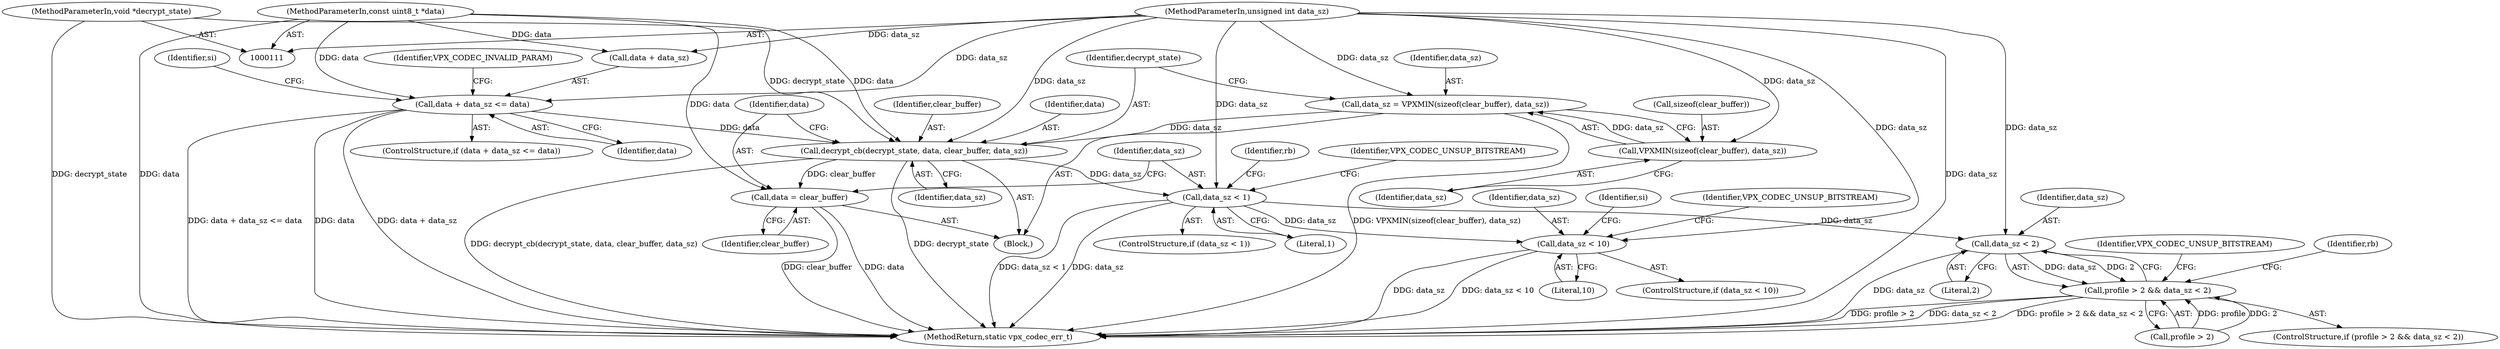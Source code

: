 digraph "0_Android_4974dcbd0289a2530df2ee2a25b5f92775df80da@API" {
"1000155" [label="(Call,decrypt_cb(decrypt_state, data, clear_buffer, data_sz))"];
"1000117" [label="(MethodParameterIn,void *decrypt_state)"];
"1000125" [label="(Call,data + data_sz <= data)"];
"1000112" [label="(MethodParameterIn,const uint8_t *data)"];
"1000113" [label="(MethodParameterIn,unsigned int data_sz)"];
"1000149" [label="(Call,data_sz = VPXMIN(sizeof(clear_buffer), data_sz))"];
"1000151" [label="(Call,VPXMIN(sizeof(clear_buffer), data_sz))"];
"1000160" [label="(Call,data = clear_buffer)"];
"1000164" [label="(Call,data_sz < 1)"];
"1000210" [label="(Call,data_sz < 2)"];
"1000206" [label="(Call,profile > 2 && data_sz < 2)"];
"1000222" [label="(Call,data_sz < 10)"];
"1000214" [label="(Identifier,VPX_CODEC_UNSUP_BITSTREAM)"];
"1000217" [label="(Identifier,rb)"];
"1000149" [label="(Call,data_sz = VPXMIN(sizeof(clear_buffer), data_sz))"];
"1000129" [label="(Identifier,data)"];
"1000211" [label="(Identifier,data_sz)"];
"1000158" [label="(Identifier,clear_buffer)"];
"1000161" [label="(Identifier,data)"];
"1000113" [label="(MethodParameterIn,unsigned int data_sz)"];
"1000165" [label="(Identifier,data_sz)"];
"1000207" [label="(Call,profile > 2)"];
"1000163" [label="(ControlStructure,if (data_sz < 1))"];
"1000160" [label="(Call,data = clear_buffer)"];
"1000212" [label="(Literal,2)"];
"1000159" [label="(Identifier,data_sz)"];
"1000162" [label="(Identifier,clear_buffer)"];
"1000125" [label="(Call,data + data_sz <= data)"];
"1000156" [label="(Identifier,decrypt_state)"];
"1000224" [label="(Literal,10)"];
"1000157" [label="(Identifier,data)"];
"1000210" [label="(Call,data_sz < 2)"];
"1000134" [label="(Identifier,si)"];
"1000155" [label="(Call,decrypt_cb(decrypt_state, data, clear_buffer, data_sz))"];
"1000206" [label="(Call,profile > 2 && data_sz < 2)"];
"1000126" [label="(Call,data + data_sz)"];
"1000226" [label="(Identifier,VPX_CODEC_UNSUP_BITSTREAM)"];
"1000117" [label="(MethodParameterIn,void *decrypt_state)"];
"1000174" [label="(Identifier,rb)"];
"1000150" [label="(Identifier,data_sz)"];
"1000168" [label="(Identifier,VPX_CODEC_UNSUP_BITSTREAM)"];
"1000166" [label="(Literal,1)"];
"1000124" [label="(ControlStructure,if (data + data_sz <= data))"];
"1000222" [label="(Call,data_sz < 10)"];
"1000223" [label="(Identifier,data_sz)"];
"1000152" [label="(Call,sizeof(clear_buffer))"];
"1000164" [label="(Call,data_sz < 1)"];
"1000351" [label="(MethodReturn,static vpx_codec_err_t)"];
"1000205" [label="(ControlStructure,if (profile > 2 && data_sz < 2))"];
"1000131" [label="(Identifier,VPX_CODEC_INVALID_PARAM)"];
"1000112" [label="(MethodParameterIn,const uint8_t *data)"];
"1000148" [label="(Block,)"];
"1000154" [label="(Identifier,data_sz)"];
"1000221" [label="(ControlStructure,if (data_sz < 10))"];
"1000151" [label="(Call,VPXMIN(sizeof(clear_buffer), data_sz))"];
"1000229" [label="(Identifier,si)"];
"1000155" -> "1000148"  [label="AST: "];
"1000155" -> "1000159"  [label="CFG: "];
"1000156" -> "1000155"  [label="AST: "];
"1000157" -> "1000155"  [label="AST: "];
"1000158" -> "1000155"  [label="AST: "];
"1000159" -> "1000155"  [label="AST: "];
"1000161" -> "1000155"  [label="CFG: "];
"1000155" -> "1000351"  [label="DDG: decrypt_cb(decrypt_state, data, clear_buffer, data_sz)"];
"1000155" -> "1000351"  [label="DDG: decrypt_state"];
"1000117" -> "1000155"  [label="DDG: decrypt_state"];
"1000125" -> "1000155"  [label="DDG: data"];
"1000112" -> "1000155"  [label="DDG: data"];
"1000149" -> "1000155"  [label="DDG: data_sz"];
"1000113" -> "1000155"  [label="DDG: data_sz"];
"1000155" -> "1000160"  [label="DDG: clear_buffer"];
"1000155" -> "1000164"  [label="DDG: data_sz"];
"1000117" -> "1000111"  [label="AST: "];
"1000117" -> "1000351"  [label="DDG: decrypt_state"];
"1000125" -> "1000124"  [label="AST: "];
"1000125" -> "1000129"  [label="CFG: "];
"1000126" -> "1000125"  [label="AST: "];
"1000129" -> "1000125"  [label="AST: "];
"1000131" -> "1000125"  [label="CFG: "];
"1000134" -> "1000125"  [label="CFG: "];
"1000125" -> "1000351"  [label="DDG: data + data_sz"];
"1000125" -> "1000351"  [label="DDG: data + data_sz <= data"];
"1000125" -> "1000351"  [label="DDG: data"];
"1000112" -> "1000125"  [label="DDG: data"];
"1000113" -> "1000125"  [label="DDG: data_sz"];
"1000112" -> "1000111"  [label="AST: "];
"1000112" -> "1000351"  [label="DDG: data"];
"1000112" -> "1000126"  [label="DDG: data"];
"1000112" -> "1000160"  [label="DDG: data"];
"1000113" -> "1000111"  [label="AST: "];
"1000113" -> "1000351"  [label="DDG: data_sz"];
"1000113" -> "1000126"  [label="DDG: data_sz"];
"1000113" -> "1000149"  [label="DDG: data_sz"];
"1000113" -> "1000151"  [label="DDG: data_sz"];
"1000113" -> "1000164"  [label="DDG: data_sz"];
"1000113" -> "1000210"  [label="DDG: data_sz"];
"1000113" -> "1000222"  [label="DDG: data_sz"];
"1000149" -> "1000148"  [label="AST: "];
"1000149" -> "1000151"  [label="CFG: "];
"1000150" -> "1000149"  [label="AST: "];
"1000151" -> "1000149"  [label="AST: "];
"1000156" -> "1000149"  [label="CFG: "];
"1000149" -> "1000351"  [label="DDG: VPXMIN(sizeof(clear_buffer), data_sz)"];
"1000151" -> "1000149"  [label="DDG: data_sz"];
"1000151" -> "1000154"  [label="CFG: "];
"1000152" -> "1000151"  [label="AST: "];
"1000154" -> "1000151"  [label="AST: "];
"1000160" -> "1000148"  [label="AST: "];
"1000160" -> "1000162"  [label="CFG: "];
"1000161" -> "1000160"  [label="AST: "];
"1000162" -> "1000160"  [label="AST: "];
"1000165" -> "1000160"  [label="CFG: "];
"1000160" -> "1000351"  [label="DDG: clear_buffer"];
"1000160" -> "1000351"  [label="DDG: data"];
"1000164" -> "1000163"  [label="AST: "];
"1000164" -> "1000166"  [label="CFG: "];
"1000165" -> "1000164"  [label="AST: "];
"1000166" -> "1000164"  [label="AST: "];
"1000168" -> "1000164"  [label="CFG: "];
"1000174" -> "1000164"  [label="CFG: "];
"1000164" -> "1000351"  [label="DDG: data_sz < 1"];
"1000164" -> "1000351"  [label="DDG: data_sz"];
"1000164" -> "1000210"  [label="DDG: data_sz"];
"1000164" -> "1000222"  [label="DDG: data_sz"];
"1000210" -> "1000206"  [label="AST: "];
"1000210" -> "1000212"  [label="CFG: "];
"1000211" -> "1000210"  [label="AST: "];
"1000212" -> "1000210"  [label="AST: "];
"1000206" -> "1000210"  [label="CFG: "];
"1000210" -> "1000351"  [label="DDG: data_sz"];
"1000210" -> "1000206"  [label="DDG: data_sz"];
"1000210" -> "1000206"  [label="DDG: 2"];
"1000206" -> "1000205"  [label="AST: "];
"1000206" -> "1000207"  [label="CFG: "];
"1000207" -> "1000206"  [label="AST: "];
"1000214" -> "1000206"  [label="CFG: "];
"1000217" -> "1000206"  [label="CFG: "];
"1000206" -> "1000351"  [label="DDG: data_sz < 2"];
"1000206" -> "1000351"  [label="DDG: profile > 2 && data_sz < 2"];
"1000206" -> "1000351"  [label="DDG: profile > 2"];
"1000207" -> "1000206"  [label="DDG: profile"];
"1000207" -> "1000206"  [label="DDG: 2"];
"1000222" -> "1000221"  [label="AST: "];
"1000222" -> "1000224"  [label="CFG: "];
"1000223" -> "1000222"  [label="AST: "];
"1000224" -> "1000222"  [label="AST: "];
"1000226" -> "1000222"  [label="CFG: "];
"1000229" -> "1000222"  [label="CFG: "];
"1000222" -> "1000351"  [label="DDG: data_sz"];
"1000222" -> "1000351"  [label="DDG: data_sz < 10"];
}

